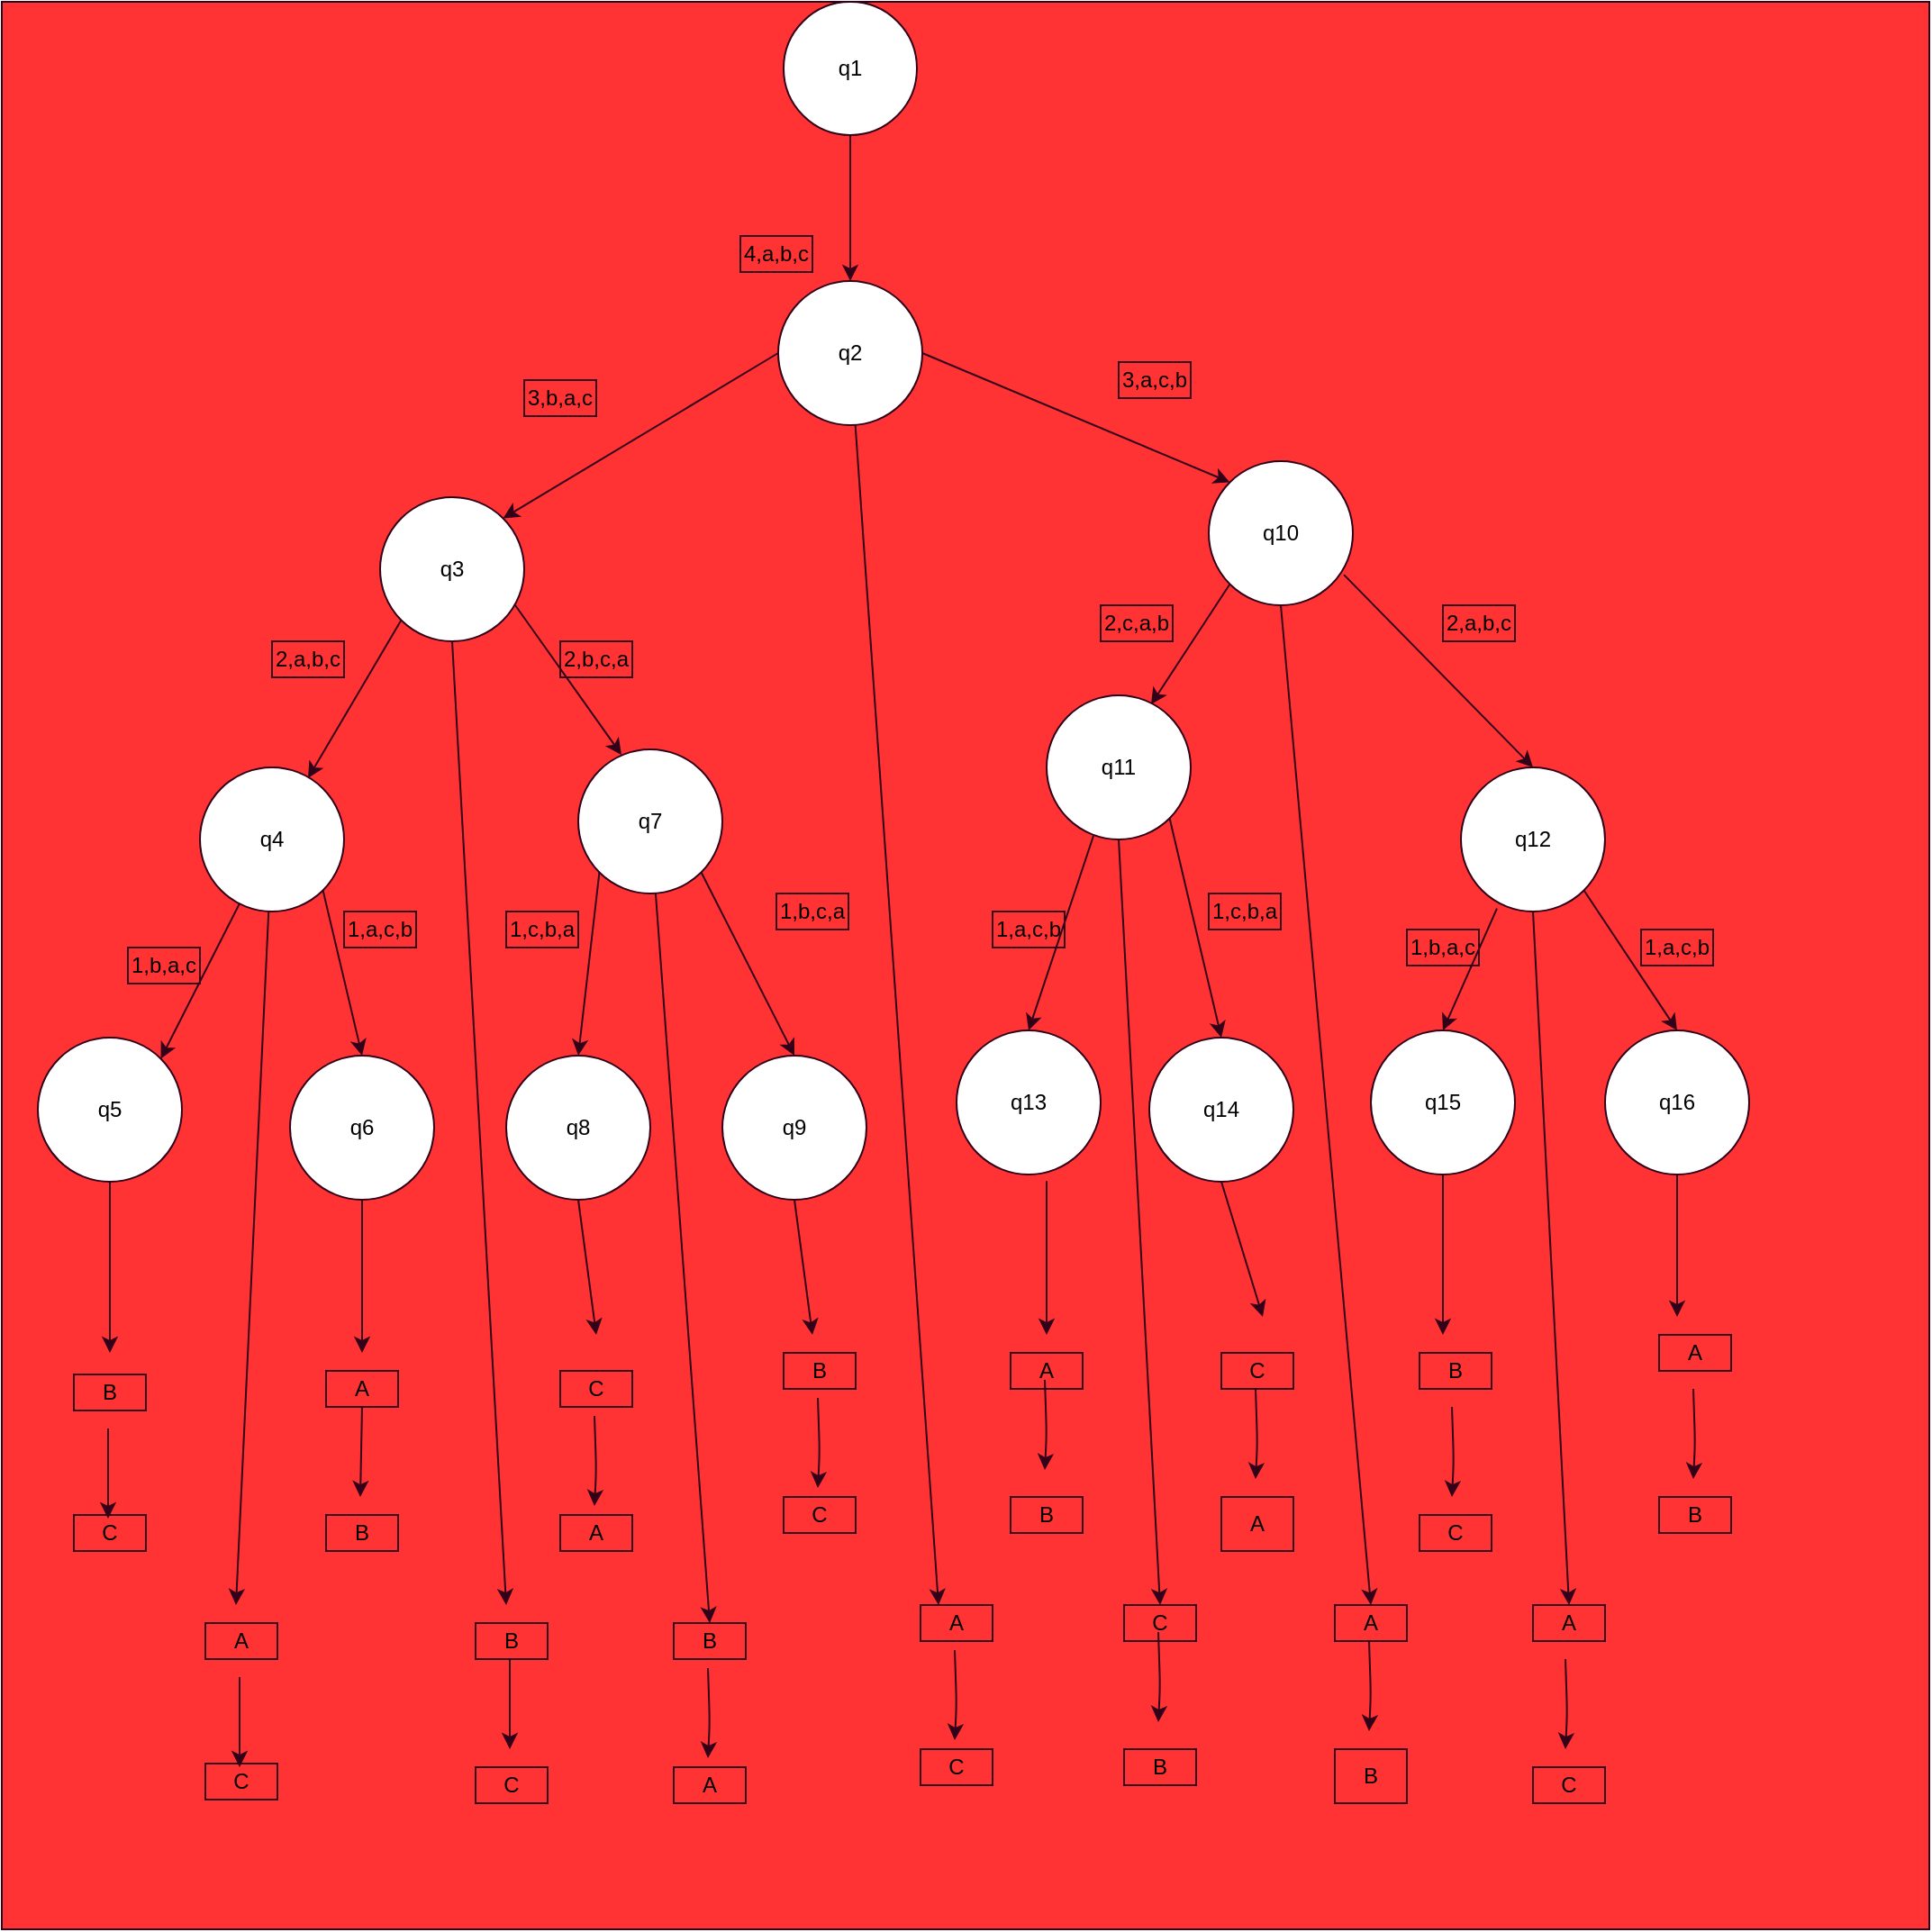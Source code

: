 <mxfile>
    <diagram id="tfVT7eurTqDPEIlZL15O" name="Page-1">
        <mxGraphModel dx="1197" dy="737" grid="1" gridSize="10" guides="1" tooltips="1" connect="1" arrows="1" fold="1" page="1" pageScale="1" pageWidth="827" pageHeight="1169" math="0" shadow="0">
            <root>
                <mxCell id="0"/>
                <mxCell id="1" parent="0"/>
                <mxCell id="119" value="" style="whiteSpace=wrap;html=1;aspect=fixed;shadow=0;strokeColor=#33001A;fillColor=#FF3333;" vertex="1" parent="1">
                    <mxGeometry width="1070" height="1070" as="geometry"/>
                </mxCell>
                <mxCell id="3" value="q2" style="ellipse;whiteSpace=wrap;html=1;aspect=fixed;strokeColor=#33001A;shadow=0;" vertex="1" parent="1">
                    <mxGeometry x="431" y="155" width="80" height="80" as="geometry"/>
                </mxCell>
                <mxCell id="4" value="q3" style="ellipse;whiteSpace=wrap;html=1;aspect=fixed;strokeColor=#33001A;shadow=0;" vertex="1" parent="1">
                    <mxGeometry x="210" y="275" width="80" height="80" as="geometry"/>
                </mxCell>
                <mxCell id="5" value="q10" style="ellipse;whiteSpace=wrap;html=1;aspect=fixed;strokeColor=#33001A;shadow=0;" vertex="1" parent="1">
                    <mxGeometry x="670" y="255" width="80" height="80" as="geometry"/>
                </mxCell>
                <mxCell id="6" value="q12" style="ellipse;whiteSpace=wrap;html=1;aspect=fixed;strokeColor=#33001A;shadow=0;" vertex="1" parent="1">
                    <mxGeometry x="810" y="425" width="80" height="80" as="geometry"/>
                </mxCell>
                <mxCell id="7" value="q11" style="ellipse;whiteSpace=wrap;html=1;aspect=fixed;strokeColor=#33001A;shadow=0;" vertex="1" parent="1">
                    <mxGeometry x="580" y="385" width="80" height="80" as="geometry"/>
                </mxCell>
                <mxCell id="8" value="q7" style="ellipse;whiteSpace=wrap;html=1;aspect=fixed;strokeColor=#33001A;shadow=0;" vertex="1" parent="1">
                    <mxGeometry x="320" y="415" width="80" height="80" as="geometry"/>
                </mxCell>
                <mxCell id="9" value="q4" style="ellipse;whiteSpace=wrap;html=1;aspect=fixed;strokeColor=#33001A;shadow=0;" vertex="1" parent="1">
                    <mxGeometry x="110" y="425" width="80" height="80" as="geometry"/>
                </mxCell>
                <mxCell id="10" value="q16" style="ellipse;whiteSpace=wrap;html=1;aspect=fixed;strokeColor=#33001A;shadow=0;" vertex="1" parent="1">
                    <mxGeometry x="890" y="571" width="80" height="80" as="geometry"/>
                </mxCell>
                <mxCell id="11" value="q15" style="ellipse;whiteSpace=wrap;html=1;aspect=fixed;strokeColor=#33001A;shadow=0;" vertex="1" parent="1">
                    <mxGeometry x="760" y="571" width="80" height="80" as="geometry"/>
                </mxCell>
                <mxCell id="12" value="q14" style="ellipse;whiteSpace=wrap;html=1;aspect=fixed;strokeColor=#33001A;shadow=0;" vertex="1" parent="1">
                    <mxGeometry x="637" y="575" width="80" height="80" as="geometry"/>
                </mxCell>
                <mxCell id="13" value="q13" style="ellipse;whiteSpace=wrap;html=1;aspect=fixed;strokeColor=#33001A;shadow=0;" vertex="1" parent="1">
                    <mxGeometry x="530" y="571" width="80" height="80" as="geometry"/>
                </mxCell>
                <mxCell id="14" value="q9" style="ellipse;whiteSpace=wrap;html=1;aspect=fixed;strokeColor=#33001A;shadow=0;" vertex="1" parent="1">
                    <mxGeometry x="400" y="585" width="80" height="80" as="geometry"/>
                </mxCell>
                <mxCell id="15" value="q8" style="ellipse;whiteSpace=wrap;html=1;aspect=fixed;strokeColor=#33001A;shadow=0;" vertex="1" parent="1">
                    <mxGeometry x="280" y="585" width="80" height="80" as="geometry"/>
                </mxCell>
                <mxCell id="16" value="q6" style="ellipse;whiteSpace=wrap;html=1;aspect=fixed;strokeColor=#33001A;shadow=0;" vertex="1" parent="1">
                    <mxGeometry x="160" y="585" width="80" height="80" as="geometry"/>
                </mxCell>
                <mxCell id="17" value="q5" style="ellipse;whiteSpace=wrap;html=1;aspect=fixed;strokeColor=#33001A;shadow=0;" vertex="1" parent="1">
                    <mxGeometry x="20" y="575" width="80" height="80" as="geometry"/>
                </mxCell>
                <mxCell id="18" value="" style="endArrow=classic;html=1;exitX=0;exitY=0.5;exitDx=0;exitDy=0;entryX=1;entryY=0;entryDx=0;entryDy=0;strokeColor=#33001A;shadow=0;" edge="1" parent="1" source="3" target="4">
                    <mxGeometry width="50" height="50" relative="1" as="geometry">
                        <mxPoint x="330" y="140" as="sourcePoint"/>
                        <mxPoint x="380" y="90" as="targetPoint"/>
                    </mxGeometry>
                </mxCell>
                <mxCell id="19" value="" style="endArrow=classic;html=1;exitX=1;exitY=0.5;exitDx=0;exitDy=0;entryX=0;entryY=0;entryDx=0;entryDy=0;strokeColor=#33001A;shadow=0;" edge="1" parent="1" source="3" target="5">
                    <mxGeometry width="50" height="50" relative="1" as="geometry">
                        <mxPoint x="450" y="120" as="sourcePoint"/>
                        <mxPoint x="288.284" y="211.716" as="targetPoint"/>
                    </mxGeometry>
                </mxCell>
                <mxCell id="20" value="" style="endArrow=classic;html=1;exitX=0;exitY=1;exitDx=0;exitDy=0;entryX=0.75;entryY=0.075;entryDx=0;entryDy=0;entryPerimeter=0;strokeColor=#33001A;shadow=0;" edge="1" parent="1" source="4" target="9">
                    <mxGeometry width="50" height="50" relative="1" as="geometry">
                        <mxPoint x="340.86" y="365" as="sourcePoint"/>
                        <mxPoint x="179.144" y="456.716" as="targetPoint"/>
                    </mxGeometry>
                </mxCell>
                <mxCell id="21" value="" style="endArrow=classic;html=1;exitX=0.938;exitY=0.75;exitDx=0;exitDy=0;entryX=0.3;entryY=0.038;entryDx=0;entryDy=0;entryPerimeter=0;exitPerimeter=0;strokeColor=#33001A;shadow=0;" edge="1" parent="1" source="4" target="8">
                    <mxGeometry width="50" height="50" relative="1" as="geometry">
                        <mxPoint x="241.716" y="373.284" as="sourcePoint"/>
                        <mxPoint x="180" y="441" as="targetPoint"/>
                    </mxGeometry>
                </mxCell>
                <mxCell id="22" value="" style="endArrow=classic;html=1;exitX=0;exitY=1;exitDx=0;exitDy=0;entryX=0.725;entryY=0.063;entryDx=0;entryDy=0;entryPerimeter=0;strokeColor=#33001A;shadow=0;" edge="1" parent="1" source="5" target="7">
                    <mxGeometry width="50" height="50" relative="1" as="geometry">
                        <mxPoint x="451.04" y="475" as="sourcePoint"/>
                        <mxPoint x="530" y="548.04" as="targetPoint"/>
                    </mxGeometry>
                </mxCell>
                <mxCell id="23" value="" style="endArrow=classic;html=1;exitX=0.938;exitY=0.788;exitDx=0;exitDy=0;entryX=0.5;entryY=0;entryDx=0;entryDy=0;exitPerimeter=0;strokeColor=#33001A;shadow=0;" edge="1" parent="1" source="5" target="6">
                    <mxGeometry width="50" height="50" relative="1" as="geometry">
                        <mxPoint x="701.716" y="373.284" as="sourcePoint"/>
                        <mxPoint x="658" y="440.04" as="targetPoint"/>
                    </mxGeometry>
                </mxCell>
                <mxCell id="24" value="" style="endArrow=classic;html=1;entryX=1;entryY=0;entryDx=0;entryDy=0;strokeColor=#33001A;shadow=0;" edge="1" parent="1" source="9" target="17">
                    <mxGeometry width="50" height="50" relative="1" as="geometry">
                        <mxPoint x="201.716" y="495.004" as="sourcePoint"/>
                        <mxPoint x="88.824" y="579.706" as="targetPoint"/>
                    </mxGeometry>
                </mxCell>
                <mxCell id="25" value="" style="endArrow=classic;html=1;exitX=1;exitY=1;exitDx=0;exitDy=0;entryX=0.5;entryY=0;entryDx=0;entryDy=0;strokeColor=#33001A;shadow=0;" edge="1" parent="1" source="9" target="16">
                    <mxGeometry width="50" height="50" relative="1" as="geometry">
                        <mxPoint x="140" y="515" as="sourcePoint"/>
                        <mxPoint x="95.04" y="584.04" as="targetPoint"/>
                    </mxGeometry>
                </mxCell>
                <mxCell id="26" value="" style="endArrow=classic;html=1;exitX=0;exitY=1;exitDx=0;exitDy=0;entryX=0.5;entryY=0;entryDx=0;entryDy=0;strokeColor=#33001A;shadow=0;" edge="1" parent="1" source="8" target="15">
                    <mxGeometry width="50" height="50" relative="1" as="geometry">
                        <mxPoint x="188.284" y="503.284" as="sourcePoint"/>
                        <mxPoint x="220" y="585" as="targetPoint"/>
                    </mxGeometry>
                </mxCell>
                <mxCell id="27" value="" style="endArrow=classic;html=1;exitX=1;exitY=1;exitDx=0;exitDy=0;entryX=0.5;entryY=0;entryDx=0;entryDy=0;strokeColor=#33001A;shadow=0;" edge="1" parent="1" source="8" target="14">
                    <mxGeometry width="50" height="50" relative="1" as="geometry">
                        <mxPoint x="371.716" y="503.284" as="sourcePoint"/>
                        <mxPoint x="340" y="585" as="targetPoint"/>
                    </mxGeometry>
                </mxCell>
                <mxCell id="28" value="" style="endArrow=classic;html=1;exitX=0.325;exitY=0.975;exitDx=0;exitDy=0;entryX=0.5;entryY=0;entryDx=0;entryDy=0;exitPerimeter=0;strokeColor=#33001A;shadow=0;" edge="1" parent="1" source="7" target="13">
                    <mxGeometry width="50" height="50" relative="1" as="geometry">
                        <mxPoint x="428.284" y="503.284" as="sourcePoint"/>
                        <mxPoint x="460" y="585" as="targetPoint"/>
                    </mxGeometry>
                </mxCell>
                <mxCell id="29" value="" style="endArrow=classic;html=1;exitX=1;exitY=1;exitDx=0;exitDy=0;entryX=0.5;entryY=0;entryDx=0;entryDy=0;strokeColor=#33001A;shadow=0;" edge="1" parent="1" source="7" target="12">
                    <mxGeometry width="50" height="50" relative="1" as="geometry">
                        <mxPoint x="626" y="513" as="sourcePoint"/>
                        <mxPoint x="580" y="581" as="targetPoint"/>
                    </mxGeometry>
                </mxCell>
                <mxCell id="30" value="" style="endArrow=classic;html=1;exitX=0.25;exitY=0.979;exitDx=0;exitDy=0;entryX=0.5;entryY=0;entryDx=0;entryDy=0;exitPerimeter=0;strokeColor=#33001A;shadow=0;" edge="1" parent="1" source="6" target="11">
                    <mxGeometry width="50" height="50" relative="1" as="geometry">
                        <mxPoint x="668.284" y="503.284" as="sourcePoint"/>
                        <mxPoint x="710" y="585" as="targetPoint"/>
                    </mxGeometry>
                </mxCell>
                <mxCell id="31" value="" style="endArrow=classic;html=1;exitX=1;exitY=1;exitDx=0;exitDy=0;entryX=0.5;entryY=0;entryDx=0;entryDy=0;strokeColor=#33001A;shadow=0;" edge="1" parent="1" source="6" target="10">
                    <mxGeometry width="50" height="50" relative="1" as="geometry">
                        <mxPoint x="840" y="513.32" as="sourcePoint"/>
                        <mxPoint x="810" y="581" as="targetPoint"/>
                    </mxGeometry>
                </mxCell>
                <mxCell id="33" value="4,a,b,c" style="text;html=1;strokeColor=#33001A;fillColor=none;align=center;verticalAlign=middle;whiteSpace=wrap;rounded=0;shadow=0;" vertex="1" parent="1">
                    <mxGeometry x="410" y="130" width="40" height="20" as="geometry"/>
                </mxCell>
                <mxCell id="34" value="2,a,b,c" style="text;html=1;strokeColor=#33001A;fillColor=none;align=center;verticalAlign=middle;whiteSpace=wrap;rounded=0;shadow=0;" vertex="1" parent="1">
                    <mxGeometry x="150" y="355" width="40" height="20" as="geometry"/>
                </mxCell>
                <mxCell id="35" value="1,b,a,c" style="text;html=1;strokeColor=#33001A;fillColor=none;align=center;verticalAlign=middle;whiteSpace=wrap;rounded=0;shadow=0;" vertex="1" parent="1">
                    <mxGeometry x="780" y="515" width="40" height="20" as="geometry"/>
                </mxCell>
                <mxCell id="36" value="1,c,b,a" style="text;html=1;strokeColor=#33001A;fillColor=none;align=center;verticalAlign=middle;whiteSpace=wrap;rounded=0;shadow=0;" vertex="1" parent="1">
                    <mxGeometry x="670" y="495" width="40" height="20" as="geometry"/>
                </mxCell>
                <mxCell id="37" value="1,a,c,b" style="text;html=1;strokeColor=#33001A;fillColor=none;align=center;verticalAlign=middle;whiteSpace=wrap;rounded=0;shadow=0;" vertex="1" parent="1">
                    <mxGeometry x="550" y="505" width="40" height="20" as="geometry"/>
                </mxCell>
                <mxCell id="38" value="1,a,c,b" style="text;html=1;strokeColor=#33001A;fillColor=none;align=center;verticalAlign=middle;whiteSpace=wrap;rounded=0;shadow=0;" vertex="1" parent="1">
                    <mxGeometry x="190" y="505" width="40" height="20" as="geometry"/>
                </mxCell>
                <mxCell id="39" value="1,b,a,c" style="text;html=1;strokeColor=#33001A;fillColor=none;align=center;verticalAlign=middle;whiteSpace=wrap;rounded=0;shadow=0;" vertex="1" parent="1">
                    <mxGeometry x="70" y="525" width="40" height="20" as="geometry"/>
                </mxCell>
                <mxCell id="40" value="1,c,b,a" style="text;html=1;strokeColor=#33001A;fillColor=none;align=center;verticalAlign=middle;whiteSpace=wrap;rounded=0;shadow=0;" vertex="1" parent="1">
                    <mxGeometry x="280" y="505" width="40" height="20" as="geometry"/>
                </mxCell>
                <mxCell id="41" value="1,b,c,a" style="text;html=1;strokeColor=#33001A;fillColor=none;align=center;verticalAlign=middle;whiteSpace=wrap;rounded=0;shadow=0;" vertex="1" parent="1">
                    <mxGeometry x="430" y="495" width="40" height="20" as="geometry"/>
                </mxCell>
                <mxCell id="42" value="2,b,c,a" style="text;html=1;strokeColor=#33001A;fillColor=none;align=center;verticalAlign=middle;whiteSpace=wrap;rounded=0;shadow=0;" vertex="1" parent="1">
                    <mxGeometry x="310" y="355" width="40" height="20" as="geometry"/>
                </mxCell>
                <mxCell id="43" value="2,a,b,c" style="text;html=1;strokeColor=#33001A;fillColor=none;align=center;verticalAlign=middle;whiteSpace=wrap;rounded=0;shadow=0;" vertex="1" parent="1">
                    <mxGeometry x="800" y="335" width="40" height="20" as="geometry"/>
                </mxCell>
                <mxCell id="44" value="2,c,a,b" style="text;html=1;strokeColor=#33001A;fillColor=none;align=center;verticalAlign=middle;whiteSpace=wrap;rounded=0;shadow=0;" vertex="1" parent="1">
                    <mxGeometry x="610" y="335" width="40" height="20" as="geometry"/>
                </mxCell>
                <mxCell id="45" value="3,a,c,b" style="text;html=1;strokeColor=#33001A;fillColor=none;align=center;verticalAlign=middle;whiteSpace=wrap;rounded=0;shadow=0;" vertex="1" parent="1">
                    <mxGeometry x="620" y="200" width="40" height="20" as="geometry"/>
                </mxCell>
                <mxCell id="47" value="1,a,c,b" style="text;html=1;strokeColor=#33001A;fillColor=none;align=center;verticalAlign=middle;whiteSpace=wrap;rounded=0;shadow=0;" vertex="1" parent="1">
                    <mxGeometry x="910" y="515" width="40" height="20" as="geometry"/>
                </mxCell>
                <mxCell id="48" value="q1" style="ellipse;whiteSpace=wrap;html=1;aspect=fixed;strokeColor=#33001A;" vertex="1" parent="1">
                    <mxGeometry x="434" width="74" height="74" as="geometry"/>
                </mxCell>
                <mxCell id="49" value="" style="endArrow=classic;html=1;entryX=0.5;entryY=0;entryDx=0;entryDy=0;exitX=0.5;exitY=1;exitDx=0;exitDy=0;strokeColor=#33001A;shadow=0;" edge="1" parent="1" source="48" target="3">
                    <mxGeometry width="50" height="50" relative="1" as="geometry">
                        <mxPoint x="380" y="140" as="sourcePoint"/>
                        <mxPoint x="430" y="90" as="targetPoint"/>
                    </mxGeometry>
                </mxCell>
                <mxCell id="50" value="3,b,a,c" style="text;html=1;strokeColor=#33001A;fillColor=none;align=center;verticalAlign=middle;whiteSpace=wrap;rounded=0;shadow=0;" vertex="1" parent="1">
                    <mxGeometry x="290" y="210" width="40" height="20" as="geometry"/>
                </mxCell>
                <mxCell id="54" value="B" style="text;html=1;strokeColor=#33001A;fillColor=none;align=center;verticalAlign=middle;whiteSpace=wrap;rounded=0;shadow=0;" vertex="1" parent="1">
                    <mxGeometry x="40" y="762" width="40" height="20" as="geometry"/>
                </mxCell>
                <mxCell id="55" value="B" style="text;html=1;strokeColor=#33001A;fillColor=none;align=center;verticalAlign=middle;whiteSpace=wrap;rounded=0;shadow=0;" vertex="1" parent="1">
                    <mxGeometry x="180" y="840" width="40" height="20" as="geometry"/>
                </mxCell>
                <mxCell id="56" value="A" style="text;html=1;strokeColor=#33001A;fillColor=none;align=center;verticalAlign=middle;whiteSpace=wrap;rounded=0;shadow=0;" vertex="1" parent="1">
                    <mxGeometry x="310" y="840" width="40" height="20" as="geometry"/>
                </mxCell>
                <mxCell id="57" value="C" style="text;html=1;strokeColor=#33001A;fillColor=none;align=center;verticalAlign=middle;whiteSpace=wrap;rounded=0;shadow=0;" vertex="1" parent="1">
                    <mxGeometry x="434" y="830" width="40" height="20" as="geometry"/>
                </mxCell>
                <mxCell id="58" value="B" style="text;html=1;strokeColor=#33001A;fillColor=none;align=center;verticalAlign=middle;whiteSpace=wrap;rounded=0;shadow=0;" vertex="1" parent="1">
                    <mxGeometry x="560" y="830" width="40" height="20" as="geometry"/>
                </mxCell>
                <mxCell id="59" value="A" style="text;html=1;strokeColor=#33001A;fillColor=none;align=center;verticalAlign=middle;whiteSpace=wrap;rounded=0;shadow=0;" vertex="1" parent="1">
                    <mxGeometry x="180" y="760" width="40" height="20" as="geometry"/>
                </mxCell>
                <mxCell id="60" value="C" style="text;html=1;strokeColor=#33001A;fillColor=none;align=center;verticalAlign=middle;whiteSpace=wrap;rounded=0;shadow=0;" vertex="1" parent="1">
                    <mxGeometry x="310" y="760" width="40" height="20" as="geometry"/>
                </mxCell>
                <mxCell id="61" value="B" style="text;html=1;strokeColor=#33001A;fillColor=none;align=center;verticalAlign=middle;whiteSpace=wrap;rounded=0;shadow=0;" vertex="1" parent="1">
                    <mxGeometry x="434" y="750" width="40" height="20" as="geometry"/>
                </mxCell>
                <mxCell id="62" value="A" style="text;html=1;strokeColor=#33001A;fillColor=none;align=center;verticalAlign=middle;whiteSpace=wrap;rounded=0;shadow=0;" vertex="1" parent="1">
                    <mxGeometry x="560" y="750" width="40" height="20" as="geometry"/>
                </mxCell>
                <mxCell id="63" value="A" style="text;html=1;strokeColor=#33001A;fillColor=none;align=center;verticalAlign=middle;whiteSpace=wrap;rounded=0;shadow=0;" vertex="1" parent="1">
                    <mxGeometry x="677" y="830" width="40" height="30" as="geometry"/>
                </mxCell>
                <mxCell id="64" value="C" style="text;html=1;strokeColor=#33001A;fillColor=none;align=center;verticalAlign=middle;whiteSpace=wrap;rounded=0;shadow=0;" vertex="1" parent="1">
                    <mxGeometry x="787" y="840" width="40" height="20" as="geometry"/>
                </mxCell>
                <mxCell id="65" value="B" style="text;html=1;strokeColor=#33001A;fillColor=none;align=center;verticalAlign=middle;whiteSpace=wrap;rounded=0;shadow=0;" vertex="1" parent="1">
                    <mxGeometry x="920" y="830" width="40" height="20" as="geometry"/>
                </mxCell>
                <mxCell id="66" value="C" style="text;html=1;strokeColor=#33001A;fillColor=none;align=center;verticalAlign=middle;whiteSpace=wrap;rounded=0;shadow=0;" vertex="1" parent="1">
                    <mxGeometry x="677" y="750" width="40" height="20" as="geometry"/>
                </mxCell>
                <mxCell id="67" value="B" style="text;html=1;strokeColor=#33001A;fillColor=none;align=center;verticalAlign=middle;whiteSpace=wrap;rounded=0;shadow=0;" vertex="1" parent="1">
                    <mxGeometry x="787" y="750" width="40" height="20" as="geometry"/>
                </mxCell>
                <mxCell id="68" value="A" style="text;html=1;strokeColor=#33001A;fillColor=none;align=center;verticalAlign=middle;whiteSpace=wrap;rounded=0;shadow=0;" vertex="1" parent="1">
                    <mxGeometry x="920" y="740" width="40" height="20" as="geometry"/>
                </mxCell>
                <mxCell id="69" value="C" style="text;html=1;strokeColor=#33001A;fillColor=none;align=center;verticalAlign=middle;whiteSpace=wrap;rounded=0;shadow=0;" vertex="1" parent="1">
                    <mxGeometry x="40" y="840" width="40" height="20" as="geometry"/>
                </mxCell>
                <mxCell id="71" value="" style="endArrow=classic;html=1;shadow=0;strokeColor=#33001A;" edge="1" parent="1">
                    <mxGeometry width="50" height="50" relative="1" as="geometry">
                        <mxPoint x="59" y="792" as="sourcePoint"/>
                        <mxPoint x="59" y="842" as="targetPoint"/>
                    </mxGeometry>
                </mxCell>
                <mxCell id="72" value="" style="endArrow=classic;html=1;shadow=0;strokeColor=#33001A;exitX=0.5;exitY=1;exitDx=0;exitDy=0;" edge="1" parent="1" source="59">
                    <mxGeometry width="50" height="50" relative="1" as="geometry">
                        <mxPoint x="199" y="780" as="sourcePoint"/>
                        <mxPoint x="199" y="830" as="targetPoint"/>
                    </mxGeometry>
                </mxCell>
                <mxCell id="74" value="" style="endArrow=classic;html=1;shadow=0;strokeColor=#33001A;" edge="1" parent="1">
                    <mxGeometry width="50" height="50" relative="1" as="geometry">
                        <mxPoint x="939" y="770" as="sourcePoint"/>
                        <mxPoint x="939" y="820" as="targetPoint"/>
                        <Array as="points">
                            <mxPoint x="940" y="800"/>
                        </Array>
                    </mxGeometry>
                </mxCell>
                <mxCell id="75" value="" style="endArrow=classic;html=1;shadow=0;strokeColor=#33001A;" edge="1" parent="1">
                    <mxGeometry width="50" height="50" relative="1" as="geometry">
                        <mxPoint x="329" y="785" as="sourcePoint"/>
                        <mxPoint x="329" y="835" as="targetPoint"/>
                        <Array as="points">
                            <mxPoint x="330" y="815"/>
                        </Array>
                    </mxGeometry>
                </mxCell>
                <mxCell id="76" value="" style="endArrow=classic;html=1;shadow=0;strokeColor=#33001A;" edge="1" parent="1">
                    <mxGeometry width="50" height="50" relative="1" as="geometry">
                        <mxPoint x="579" y="765" as="sourcePoint"/>
                        <mxPoint x="579" y="815" as="targetPoint"/>
                        <Array as="points">
                            <mxPoint x="580" y="795"/>
                        </Array>
                    </mxGeometry>
                </mxCell>
                <mxCell id="77" value="" style="endArrow=classic;html=1;shadow=0;strokeColor=#33001A;" edge="1" parent="1">
                    <mxGeometry width="50" height="50" relative="1" as="geometry">
                        <mxPoint x="696" y="770" as="sourcePoint"/>
                        <mxPoint x="696" y="820" as="targetPoint"/>
                        <Array as="points">
                            <mxPoint x="697" y="800"/>
                        </Array>
                    </mxGeometry>
                </mxCell>
                <mxCell id="78" value="" style="endArrow=classic;html=1;shadow=0;strokeColor=#33001A;" edge="1" parent="1">
                    <mxGeometry width="50" height="50" relative="1" as="geometry">
                        <mxPoint x="805" y="780" as="sourcePoint"/>
                        <mxPoint x="805" y="830" as="targetPoint"/>
                        <Array as="points">
                            <mxPoint x="806" y="810"/>
                        </Array>
                    </mxGeometry>
                </mxCell>
                <mxCell id="79" value="" style="endArrow=classic;html=1;shadow=0;strokeColor=#33001A;" edge="1" parent="1">
                    <mxGeometry width="50" height="50" relative="1" as="geometry">
                        <mxPoint x="453" y="775" as="sourcePoint"/>
                        <mxPoint x="453" y="825" as="targetPoint"/>
                        <Array as="points">
                            <mxPoint x="454" y="805"/>
                        </Array>
                    </mxGeometry>
                </mxCell>
                <mxCell id="80" value="" style="endArrow=classic;html=1;shadow=0;strokeColor=#33001A;exitX=0.5;exitY=1;exitDx=0;exitDy=0;" edge="1" parent="1" source="17">
                    <mxGeometry width="50" height="50" relative="1" as="geometry">
                        <mxPoint x="70" y="700" as="sourcePoint"/>
                        <mxPoint x="60" y="750" as="targetPoint"/>
                        <Array as="points">
                            <mxPoint x="60" y="720"/>
                        </Array>
                    </mxGeometry>
                </mxCell>
                <mxCell id="81" value="" style="endArrow=classic;html=1;shadow=0;strokeColor=#33001A;exitX=0.5;exitY=1;exitDx=0;exitDy=0;" edge="1" parent="1" source="15">
                    <mxGeometry width="50" height="50" relative="1" as="geometry">
                        <mxPoint x="359" y="710" as="sourcePoint"/>
                        <mxPoint x="330" y="740" as="targetPoint"/>
                        <Array as="points"/>
                    </mxGeometry>
                </mxCell>
                <mxCell id="83" value="" style="endArrow=classic;html=1;shadow=0;strokeColor=#33001A;exitX=0.5;exitY=1;exitDx=0;exitDy=0;" edge="1" parent="1" source="16">
                    <mxGeometry width="50" height="50" relative="1" as="geometry">
                        <mxPoint x="210" y="700" as="sourcePoint"/>
                        <mxPoint x="200" y="750" as="targetPoint"/>
                        <Array as="points">
                            <mxPoint x="200" y="720"/>
                        </Array>
                    </mxGeometry>
                </mxCell>
                <mxCell id="84" value="" style="endArrow=classic;html=1;shadow=0;strokeColor=#33001A;exitX=0.5;exitY=1;exitDx=0;exitDy=0;" edge="1" parent="1" source="11">
                    <mxGeometry width="50" height="50" relative="1" as="geometry">
                        <mxPoint x="810" y="690" as="sourcePoint"/>
                        <mxPoint x="800" y="740" as="targetPoint"/>
                        <Array as="points"/>
                    </mxGeometry>
                </mxCell>
                <mxCell id="85" value="" style="endArrow=classic;html=1;shadow=0;strokeColor=#33001A;exitX=0.5;exitY=1;exitDx=0;exitDy=0;" edge="1" parent="1" source="14">
                    <mxGeometry width="50" height="50" relative="1" as="geometry">
                        <mxPoint x="480" y="690" as="sourcePoint"/>
                        <mxPoint x="450" y="740" as="targetPoint"/>
                        <Array as="points"/>
                    </mxGeometry>
                </mxCell>
                <mxCell id="86" value="" style="endArrow=classic;html=1;shadow=0;strokeColor=#33001A;exitX=0.5;exitY=1;exitDx=0;exitDy=0;" edge="1" parent="1" source="10">
                    <mxGeometry width="50" height="50" relative="1" as="geometry">
                        <mxPoint x="950" y="680" as="sourcePoint"/>
                        <mxPoint x="930" y="730" as="targetPoint"/>
                        <Array as="points"/>
                    </mxGeometry>
                </mxCell>
                <mxCell id="87" value="" style="endArrow=classic;html=1;shadow=0;strokeColor=#33001A;exitX=0.5;exitY=1;exitDx=0;exitDy=0;" edge="1" parent="1" source="12">
                    <mxGeometry width="50" height="50" relative="1" as="geometry">
                        <mxPoint x="708" y="700" as="sourcePoint"/>
                        <mxPoint x="700" y="730" as="targetPoint"/>
                        <Array as="points"/>
                    </mxGeometry>
                </mxCell>
                <mxCell id="88" value="" style="endArrow=classic;html=1;shadow=0;strokeColor=#33001A;" edge="1" parent="1">
                    <mxGeometry width="50" height="50" relative="1" as="geometry">
                        <mxPoint x="580" y="690" as="sourcePoint"/>
                        <mxPoint x="580" y="740" as="targetPoint"/>
                        <Array as="points">
                            <mxPoint x="580" y="650"/>
                        </Array>
                    </mxGeometry>
                </mxCell>
                <mxCell id="90" value="A" style="text;html=1;strokeColor=#33001A;fillColor=none;align=center;verticalAlign=middle;whiteSpace=wrap;rounded=0;shadow=0;" vertex="1" parent="1">
                    <mxGeometry x="113" y="900" width="40" height="20" as="geometry"/>
                </mxCell>
                <mxCell id="91" value="C" style="text;html=1;strokeColor=#33001A;fillColor=none;align=center;verticalAlign=middle;whiteSpace=wrap;rounded=0;shadow=0;" vertex="1" parent="1">
                    <mxGeometry x="263" y="980" width="40" height="20" as="geometry"/>
                </mxCell>
                <mxCell id="92" value="A" style="text;html=1;strokeColor=#33001A;fillColor=none;align=center;verticalAlign=middle;whiteSpace=wrap;rounded=0;shadow=0;" vertex="1" parent="1">
                    <mxGeometry x="373" y="980" width="40" height="20" as="geometry"/>
                </mxCell>
                <mxCell id="93" value="C" style="text;html=1;strokeColor=#33001A;fillColor=none;align=center;verticalAlign=middle;whiteSpace=wrap;rounded=0;shadow=0;" vertex="1" parent="1">
                    <mxGeometry x="510" y="970" width="40" height="20" as="geometry"/>
                </mxCell>
                <mxCell id="94" value="B" style="text;html=1;strokeColor=#33001A;fillColor=none;align=center;verticalAlign=middle;whiteSpace=wrap;rounded=0;shadow=0;" vertex="1" parent="1">
                    <mxGeometry x="623" y="970" width="40" height="20" as="geometry"/>
                </mxCell>
                <mxCell id="95" value="B" style="text;html=1;strokeColor=#33001A;fillColor=none;align=center;verticalAlign=middle;whiteSpace=wrap;rounded=0;shadow=0;" vertex="1" parent="1">
                    <mxGeometry x="263" y="900" width="40" height="20" as="geometry"/>
                </mxCell>
                <mxCell id="96" value="B" style="text;html=1;strokeColor=#33001A;fillColor=none;align=center;verticalAlign=middle;whiteSpace=wrap;rounded=0;shadow=0;" vertex="1" parent="1">
                    <mxGeometry x="373" y="900" width="40" height="20" as="geometry"/>
                </mxCell>
                <mxCell id="97" value="A" style="text;html=1;strokeColor=#33001A;fillColor=none;align=center;verticalAlign=middle;whiteSpace=wrap;rounded=0;shadow=0;" vertex="1" parent="1">
                    <mxGeometry x="510" y="890" width="40" height="20" as="geometry"/>
                </mxCell>
                <mxCell id="98" value="C" style="text;html=1;strokeColor=#33001A;fillColor=none;align=center;verticalAlign=middle;whiteSpace=wrap;rounded=0;shadow=0;" vertex="1" parent="1">
                    <mxGeometry x="623" y="890" width="40" height="20" as="geometry"/>
                </mxCell>
                <mxCell id="99" value="B" style="text;html=1;strokeColor=#33001A;fillColor=none;align=center;verticalAlign=middle;whiteSpace=wrap;rounded=0;shadow=0;" vertex="1" parent="1">
                    <mxGeometry x="740" y="970" width="40" height="30" as="geometry"/>
                </mxCell>
                <mxCell id="100" value="C" style="text;html=1;strokeColor=#33001A;fillColor=none;align=center;verticalAlign=middle;whiteSpace=wrap;rounded=0;shadow=0;" vertex="1" parent="1">
                    <mxGeometry x="850" y="980" width="40" height="20" as="geometry"/>
                </mxCell>
                <mxCell id="101" value="A" style="text;html=1;strokeColor=#33001A;fillColor=none;align=center;verticalAlign=middle;whiteSpace=wrap;rounded=0;shadow=0;" vertex="1" parent="1">
                    <mxGeometry x="740" y="890" width="40" height="20" as="geometry"/>
                </mxCell>
                <mxCell id="102" value="A" style="text;html=1;strokeColor=#33001A;fillColor=none;align=center;verticalAlign=middle;whiteSpace=wrap;rounded=0;shadow=0;" vertex="1" parent="1">
                    <mxGeometry x="850" y="890" width="40" height="20" as="geometry"/>
                </mxCell>
                <mxCell id="103" value="C" style="text;html=1;strokeColor=#33001A;fillColor=none;align=center;verticalAlign=middle;whiteSpace=wrap;rounded=0;shadow=0;" vertex="1" parent="1">
                    <mxGeometry x="113" y="978" width="40" height="20" as="geometry"/>
                </mxCell>
                <mxCell id="104" value="" style="endArrow=classic;html=1;shadow=0;strokeColor=#33001A;" edge="1" parent="1">
                    <mxGeometry width="50" height="50" relative="1" as="geometry">
                        <mxPoint x="132" y="930" as="sourcePoint"/>
                        <mxPoint x="132" y="980" as="targetPoint"/>
                    </mxGeometry>
                </mxCell>
                <mxCell id="105" value="" style="endArrow=classic;html=1;shadow=0;strokeColor=#33001A;" edge="1" parent="1">
                    <mxGeometry width="50" height="50" relative="1" as="geometry">
                        <mxPoint x="282" y="920" as="sourcePoint"/>
                        <mxPoint x="282" y="970" as="targetPoint"/>
                    </mxGeometry>
                </mxCell>
                <mxCell id="106" value="" style="endArrow=classic;html=1;shadow=0;strokeColor=#33001A;" edge="1" parent="1">
                    <mxGeometry width="50" height="50" relative="1" as="geometry">
                        <mxPoint x="392" y="925" as="sourcePoint"/>
                        <mxPoint x="392" y="975" as="targetPoint"/>
                        <Array as="points">
                            <mxPoint x="393" y="955"/>
                        </Array>
                    </mxGeometry>
                </mxCell>
                <mxCell id="107" value="" style="endArrow=classic;html=1;shadow=0;strokeColor=#33001A;" edge="1" parent="1">
                    <mxGeometry width="50" height="50" relative="1" as="geometry">
                        <mxPoint x="642" y="905" as="sourcePoint"/>
                        <mxPoint x="642" y="955" as="targetPoint"/>
                        <Array as="points">
                            <mxPoint x="643" y="935"/>
                        </Array>
                    </mxGeometry>
                </mxCell>
                <mxCell id="108" value="" style="endArrow=classic;html=1;shadow=0;strokeColor=#33001A;" edge="1" parent="1">
                    <mxGeometry width="50" height="50" relative="1" as="geometry">
                        <mxPoint x="759" y="910" as="sourcePoint"/>
                        <mxPoint x="759" y="960" as="targetPoint"/>
                        <Array as="points">
                            <mxPoint x="760" y="940"/>
                        </Array>
                    </mxGeometry>
                </mxCell>
                <mxCell id="109" value="" style="endArrow=classic;html=1;shadow=0;strokeColor=#33001A;" edge="1" parent="1">
                    <mxGeometry width="50" height="50" relative="1" as="geometry">
                        <mxPoint x="868" y="920" as="sourcePoint"/>
                        <mxPoint x="868" y="970" as="targetPoint"/>
                        <Array as="points">
                            <mxPoint x="869" y="950"/>
                        </Array>
                    </mxGeometry>
                </mxCell>
                <mxCell id="110" value="" style="endArrow=classic;html=1;shadow=0;strokeColor=#33001A;" edge="1" parent="1">
                    <mxGeometry width="50" height="50" relative="1" as="geometry">
                        <mxPoint x="529" y="915" as="sourcePoint"/>
                        <mxPoint x="529" y="965" as="targetPoint"/>
                        <Array as="points">
                            <mxPoint x="530" y="945"/>
                        </Array>
                    </mxGeometry>
                </mxCell>
                <mxCell id="112" value="" style="endArrow=classic;html=1;shadow=0;strokeColor=#33001A;" edge="1" parent="1" source="9">
                    <mxGeometry width="50" height="50" relative="1" as="geometry">
                        <mxPoint x="110" y="840" as="sourcePoint"/>
                        <mxPoint x="130" y="890" as="targetPoint"/>
                    </mxGeometry>
                </mxCell>
                <mxCell id="113" value="" style="endArrow=classic;html=1;shadow=0;strokeColor=#33001A;exitX=0.5;exitY=1;exitDx=0;exitDy=0;" edge="1" parent="1" source="4">
                    <mxGeometry width="50" height="50" relative="1" as="geometry">
                        <mxPoint x="240" y="760" as="sourcePoint"/>
                        <mxPoint x="280" y="890" as="targetPoint"/>
                    </mxGeometry>
                </mxCell>
                <mxCell id="114" value="" style="endArrow=classic;html=1;shadow=0;strokeColor=#33001A;entryX=0.5;entryY=0;entryDx=0;entryDy=0;" edge="1" parent="1" source="8" target="96">
                    <mxGeometry width="50" height="50" relative="1" as="geometry">
                        <mxPoint x="390" y="770" as="sourcePoint"/>
                        <mxPoint x="440" y="720" as="targetPoint"/>
                    </mxGeometry>
                </mxCell>
                <mxCell id="115" value="" style="endArrow=classic;html=1;shadow=0;strokeColor=#33001A;entryX=0.25;entryY=0;entryDx=0;entryDy=0;" edge="1" parent="1" source="3" target="97">
                    <mxGeometry width="50" height="50" relative="1" as="geometry">
                        <mxPoint x="440" y="410" as="sourcePoint"/>
                        <mxPoint x="490" y="360" as="targetPoint"/>
                    </mxGeometry>
                </mxCell>
                <mxCell id="116" value="" style="endArrow=classic;html=1;shadow=0;strokeColor=#33001A;exitX=0.5;exitY=1;exitDx=0;exitDy=0;entryX=0.5;entryY=0;entryDx=0;entryDy=0;" edge="1" parent="1" source="7" target="98">
                    <mxGeometry width="50" height="50" relative="1" as="geometry">
                        <mxPoint x="610" y="790" as="sourcePoint"/>
                        <mxPoint x="660" y="740" as="targetPoint"/>
                    </mxGeometry>
                </mxCell>
                <mxCell id="117" value="" style="endArrow=classic;html=1;shadow=0;strokeColor=#33001A;exitX=0.5;exitY=1;exitDx=0;exitDy=0;entryX=0.5;entryY=0;entryDx=0;entryDy=0;" edge="1" parent="1" source="5" target="101">
                    <mxGeometry width="50" height="50" relative="1" as="geometry">
                        <mxPoint x="710" y="450" as="sourcePoint"/>
                        <mxPoint x="750" y="720" as="targetPoint"/>
                    </mxGeometry>
                </mxCell>
                <mxCell id="118" value="" style="endArrow=classic;html=1;shadow=0;strokeColor=#33001A;exitX=0.5;exitY=1;exitDx=0;exitDy=0;entryX=0.5;entryY=0;entryDx=0;entryDy=0;" edge="1" parent="1" source="6" target="102">
                    <mxGeometry width="50" height="50" relative="1" as="geometry">
                        <mxPoint x="850" y="780" as="sourcePoint"/>
                        <mxPoint x="900" y="730" as="targetPoint"/>
                    </mxGeometry>
                </mxCell>
            </root>
        </mxGraphModel>
    </diagram>
</mxfile>